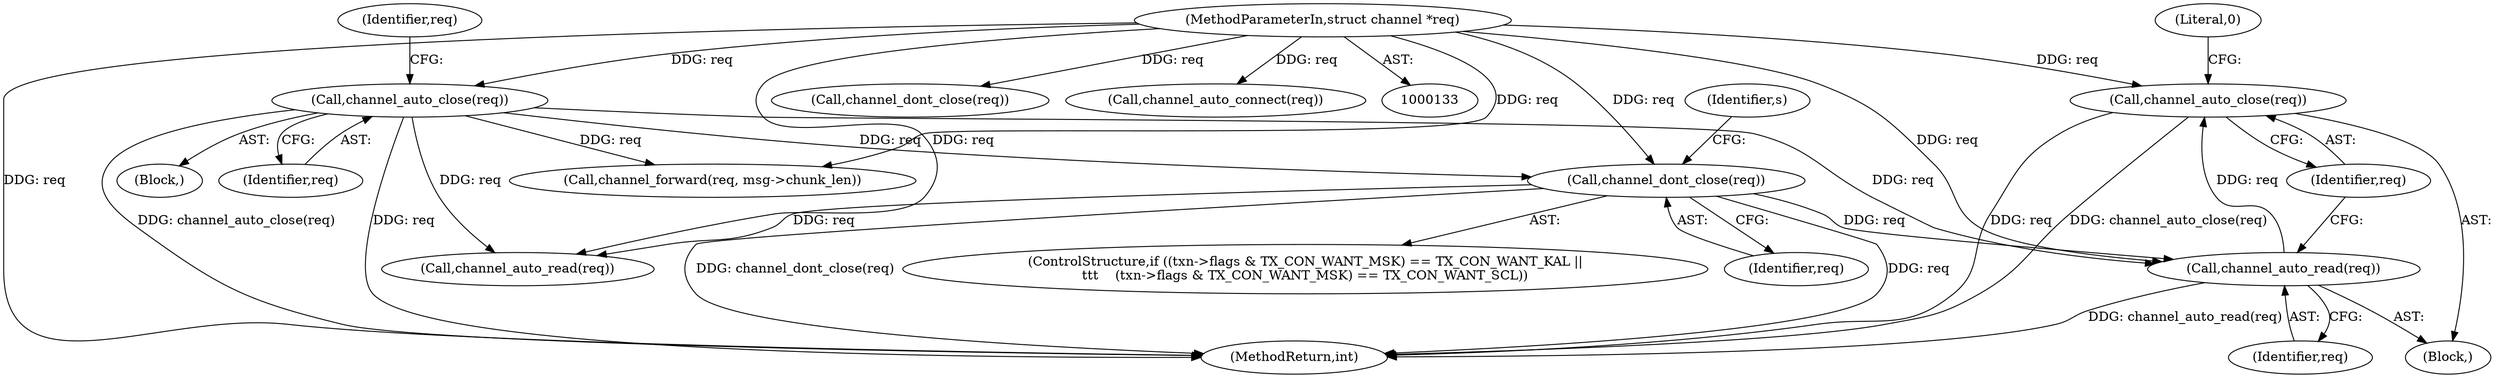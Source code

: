 digraph "0_haproxy_b4d05093bc89f71377230228007e69a1434c1a0c_0@API" {
"1000601" [label="(Call,channel_auto_close(req))"];
"1000599" [label="(Call,channel_auto_read(req))"];
"1000282" [label="(Call,channel_auto_close(req))"];
"1000135" [label="(MethodParameterIn,struct channel *req)"];
"1000546" [label="(Call,channel_dont_close(req))"];
"1000283" [label="(Identifier,req)"];
"1000530" [label="(ControlStructure,if ((txn->flags & TX_CON_WANT_MSK) == TX_CON_WANT_KAL ||\n\t\t\t    (txn->flags & TX_CON_WANT_MSK) == TX_CON_WANT_SCL))"];
"1000600" [label="(Identifier,req)"];
"1000602" [label="(Identifier,req)"];
"1000547" [label="(Identifier,req)"];
"1000286" [label="(Identifier,req)"];
"1000616" [label="(Literal,0)"];
"1000756" [label="(Call,channel_dont_close(req))"];
"1000599" [label="(Call,channel_auto_read(req))"];
"1000661" [label="(Call,channel_forward(req, msg->chunk_len))"];
"1000135" [label="(MethodParameterIn,struct channel *req)"];
"1001006" [label="(MethodReturn,int)"];
"1000137" [label="(Block,)"];
"1000269" [label="(Call,channel_auto_connect(req))"];
"1000282" [label="(Call,channel_auto_close(req))"];
"1000546" [label="(Call,channel_dont_close(req))"];
"1000550" [label="(Identifier,s)"];
"1000598" [label="(Block,)"];
"1000601" [label="(Call,channel_auto_close(req))"];
"1000613" [label="(Call,channel_auto_read(req))"];
"1000601" -> "1000598"  [label="AST: "];
"1000601" -> "1000602"  [label="CFG: "];
"1000602" -> "1000601"  [label="AST: "];
"1000616" -> "1000601"  [label="CFG: "];
"1000601" -> "1001006"  [label="DDG: req"];
"1000601" -> "1001006"  [label="DDG: channel_auto_close(req)"];
"1000599" -> "1000601"  [label="DDG: req"];
"1000135" -> "1000601"  [label="DDG: req"];
"1000599" -> "1000598"  [label="AST: "];
"1000599" -> "1000600"  [label="CFG: "];
"1000600" -> "1000599"  [label="AST: "];
"1000602" -> "1000599"  [label="CFG: "];
"1000599" -> "1001006"  [label="DDG: channel_auto_read(req)"];
"1000282" -> "1000599"  [label="DDG: req"];
"1000546" -> "1000599"  [label="DDG: req"];
"1000135" -> "1000599"  [label="DDG: req"];
"1000282" -> "1000137"  [label="AST: "];
"1000282" -> "1000283"  [label="CFG: "];
"1000283" -> "1000282"  [label="AST: "];
"1000286" -> "1000282"  [label="CFG: "];
"1000282" -> "1001006"  [label="DDG: channel_auto_close(req)"];
"1000282" -> "1001006"  [label="DDG: req"];
"1000135" -> "1000282"  [label="DDG: req"];
"1000282" -> "1000546"  [label="DDG: req"];
"1000282" -> "1000613"  [label="DDG: req"];
"1000282" -> "1000661"  [label="DDG: req"];
"1000135" -> "1000133"  [label="AST: "];
"1000135" -> "1001006"  [label="DDG: req"];
"1000135" -> "1000269"  [label="DDG: req"];
"1000135" -> "1000546"  [label="DDG: req"];
"1000135" -> "1000613"  [label="DDG: req"];
"1000135" -> "1000661"  [label="DDG: req"];
"1000135" -> "1000756"  [label="DDG: req"];
"1000546" -> "1000530"  [label="AST: "];
"1000546" -> "1000547"  [label="CFG: "];
"1000547" -> "1000546"  [label="AST: "];
"1000550" -> "1000546"  [label="CFG: "];
"1000546" -> "1001006"  [label="DDG: channel_dont_close(req)"];
"1000546" -> "1001006"  [label="DDG: req"];
"1000546" -> "1000613"  [label="DDG: req"];
}
